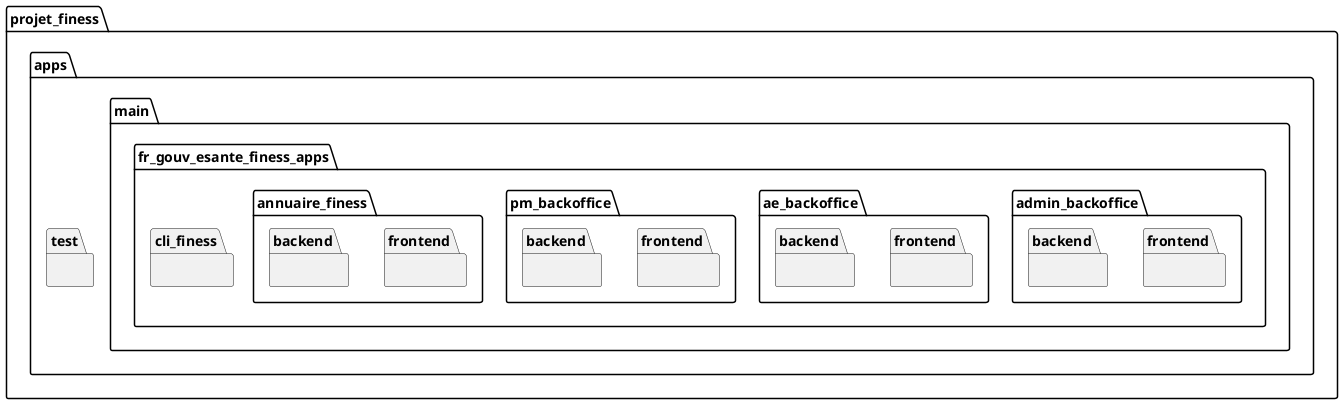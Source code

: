 @startuml
package projet_finess {

  package apps {
    package main {
      package fr_gouv_esante_finess_apps {
        package admin_backoffice {
          package frontend {}
          package backend {}
        }
        package ae_backoffice {
          package frontend {}
          package backend {}
        }
        package pm_backoffice {
          package frontend {}
          package backend {}
        }
        package cli_finess {}
        package annuaire_finess {
          package frontend {}
          package backend {}
        }
      }
    }
    package test {}
  }

}
@enduml
